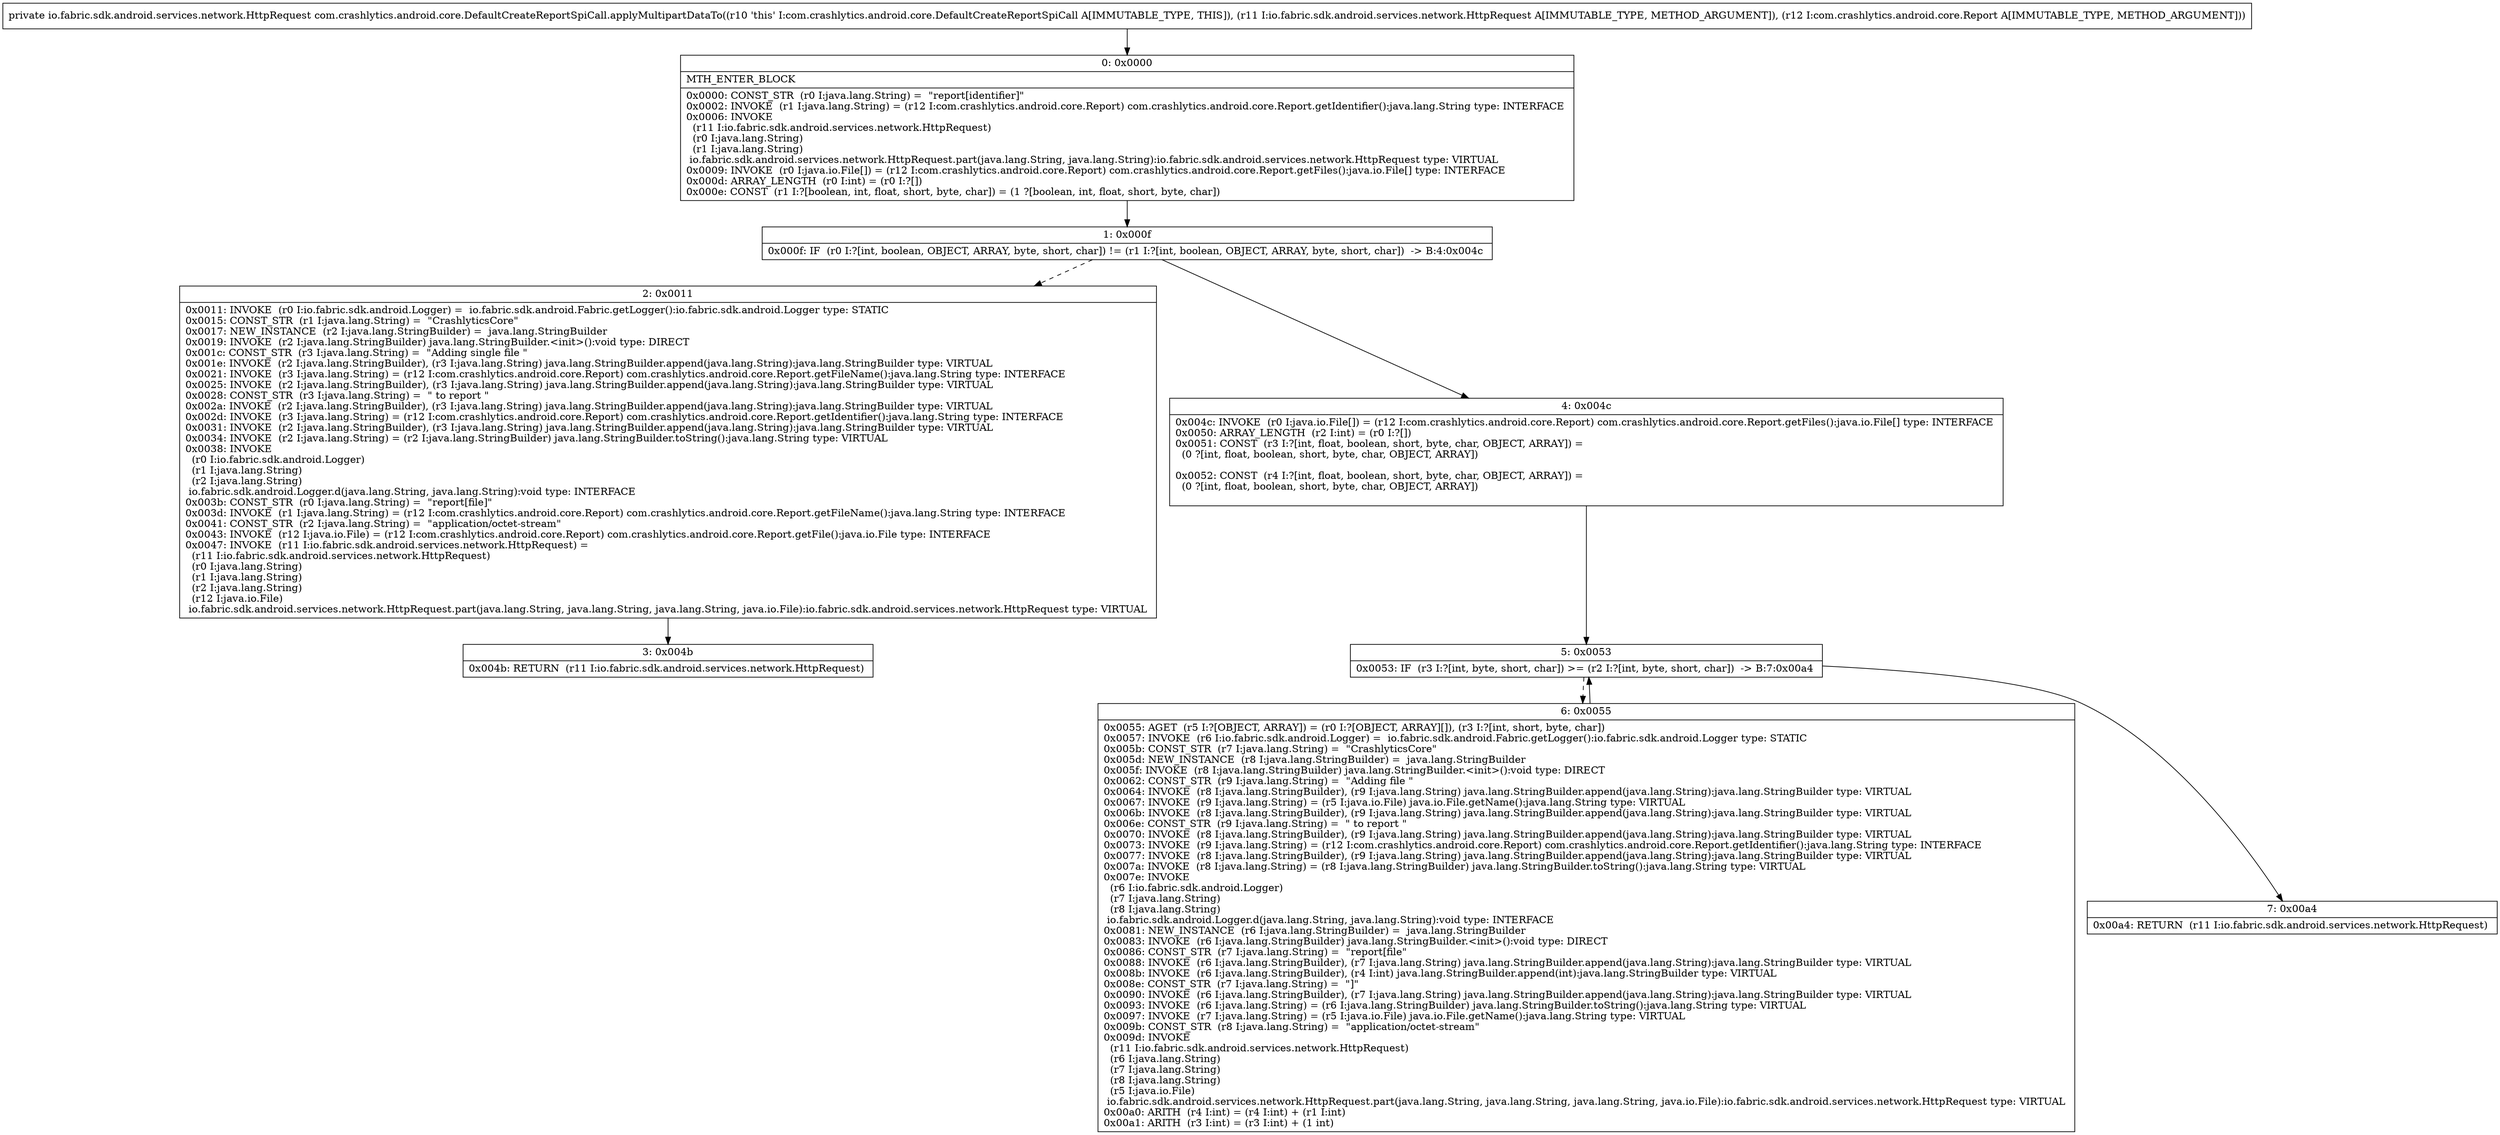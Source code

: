 digraph "CFG forcom.crashlytics.android.core.DefaultCreateReportSpiCall.applyMultipartDataTo(Lio\/fabric\/sdk\/android\/services\/network\/HttpRequest;Lcom\/crashlytics\/android\/core\/Report;)Lio\/fabric\/sdk\/android\/services\/network\/HttpRequest;" {
Node_0 [shape=record,label="{0\:\ 0x0000|MTH_ENTER_BLOCK\l|0x0000: CONST_STR  (r0 I:java.lang.String) =  \"report[identifier]\" \l0x0002: INVOKE  (r1 I:java.lang.String) = (r12 I:com.crashlytics.android.core.Report) com.crashlytics.android.core.Report.getIdentifier():java.lang.String type: INTERFACE \l0x0006: INVOKE  \l  (r11 I:io.fabric.sdk.android.services.network.HttpRequest)\l  (r0 I:java.lang.String)\l  (r1 I:java.lang.String)\l io.fabric.sdk.android.services.network.HttpRequest.part(java.lang.String, java.lang.String):io.fabric.sdk.android.services.network.HttpRequest type: VIRTUAL \l0x0009: INVOKE  (r0 I:java.io.File[]) = (r12 I:com.crashlytics.android.core.Report) com.crashlytics.android.core.Report.getFiles():java.io.File[] type: INTERFACE \l0x000d: ARRAY_LENGTH  (r0 I:int) = (r0 I:?[]) \l0x000e: CONST  (r1 I:?[boolean, int, float, short, byte, char]) = (1 ?[boolean, int, float, short, byte, char]) \l}"];
Node_1 [shape=record,label="{1\:\ 0x000f|0x000f: IF  (r0 I:?[int, boolean, OBJECT, ARRAY, byte, short, char]) != (r1 I:?[int, boolean, OBJECT, ARRAY, byte, short, char])  \-\> B:4:0x004c \l}"];
Node_2 [shape=record,label="{2\:\ 0x0011|0x0011: INVOKE  (r0 I:io.fabric.sdk.android.Logger) =  io.fabric.sdk.android.Fabric.getLogger():io.fabric.sdk.android.Logger type: STATIC \l0x0015: CONST_STR  (r1 I:java.lang.String) =  \"CrashlyticsCore\" \l0x0017: NEW_INSTANCE  (r2 I:java.lang.StringBuilder) =  java.lang.StringBuilder \l0x0019: INVOKE  (r2 I:java.lang.StringBuilder) java.lang.StringBuilder.\<init\>():void type: DIRECT \l0x001c: CONST_STR  (r3 I:java.lang.String) =  \"Adding single file \" \l0x001e: INVOKE  (r2 I:java.lang.StringBuilder), (r3 I:java.lang.String) java.lang.StringBuilder.append(java.lang.String):java.lang.StringBuilder type: VIRTUAL \l0x0021: INVOKE  (r3 I:java.lang.String) = (r12 I:com.crashlytics.android.core.Report) com.crashlytics.android.core.Report.getFileName():java.lang.String type: INTERFACE \l0x0025: INVOKE  (r2 I:java.lang.StringBuilder), (r3 I:java.lang.String) java.lang.StringBuilder.append(java.lang.String):java.lang.StringBuilder type: VIRTUAL \l0x0028: CONST_STR  (r3 I:java.lang.String) =  \" to report \" \l0x002a: INVOKE  (r2 I:java.lang.StringBuilder), (r3 I:java.lang.String) java.lang.StringBuilder.append(java.lang.String):java.lang.StringBuilder type: VIRTUAL \l0x002d: INVOKE  (r3 I:java.lang.String) = (r12 I:com.crashlytics.android.core.Report) com.crashlytics.android.core.Report.getIdentifier():java.lang.String type: INTERFACE \l0x0031: INVOKE  (r2 I:java.lang.StringBuilder), (r3 I:java.lang.String) java.lang.StringBuilder.append(java.lang.String):java.lang.StringBuilder type: VIRTUAL \l0x0034: INVOKE  (r2 I:java.lang.String) = (r2 I:java.lang.StringBuilder) java.lang.StringBuilder.toString():java.lang.String type: VIRTUAL \l0x0038: INVOKE  \l  (r0 I:io.fabric.sdk.android.Logger)\l  (r1 I:java.lang.String)\l  (r2 I:java.lang.String)\l io.fabric.sdk.android.Logger.d(java.lang.String, java.lang.String):void type: INTERFACE \l0x003b: CONST_STR  (r0 I:java.lang.String) =  \"report[file]\" \l0x003d: INVOKE  (r1 I:java.lang.String) = (r12 I:com.crashlytics.android.core.Report) com.crashlytics.android.core.Report.getFileName():java.lang.String type: INTERFACE \l0x0041: CONST_STR  (r2 I:java.lang.String) =  \"application\/octet\-stream\" \l0x0043: INVOKE  (r12 I:java.io.File) = (r12 I:com.crashlytics.android.core.Report) com.crashlytics.android.core.Report.getFile():java.io.File type: INTERFACE \l0x0047: INVOKE  (r11 I:io.fabric.sdk.android.services.network.HttpRequest) = \l  (r11 I:io.fabric.sdk.android.services.network.HttpRequest)\l  (r0 I:java.lang.String)\l  (r1 I:java.lang.String)\l  (r2 I:java.lang.String)\l  (r12 I:java.io.File)\l io.fabric.sdk.android.services.network.HttpRequest.part(java.lang.String, java.lang.String, java.lang.String, java.io.File):io.fabric.sdk.android.services.network.HttpRequest type: VIRTUAL \l}"];
Node_3 [shape=record,label="{3\:\ 0x004b|0x004b: RETURN  (r11 I:io.fabric.sdk.android.services.network.HttpRequest) \l}"];
Node_4 [shape=record,label="{4\:\ 0x004c|0x004c: INVOKE  (r0 I:java.io.File[]) = (r12 I:com.crashlytics.android.core.Report) com.crashlytics.android.core.Report.getFiles():java.io.File[] type: INTERFACE \l0x0050: ARRAY_LENGTH  (r2 I:int) = (r0 I:?[]) \l0x0051: CONST  (r3 I:?[int, float, boolean, short, byte, char, OBJECT, ARRAY]) = \l  (0 ?[int, float, boolean, short, byte, char, OBJECT, ARRAY])\l \l0x0052: CONST  (r4 I:?[int, float, boolean, short, byte, char, OBJECT, ARRAY]) = \l  (0 ?[int, float, boolean, short, byte, char, OBJECT, ARRAY])\l \l}"];
Node_5 [shape=record,label="{5\:\ 0x0053|0x0053: IF  (r3 I:?[int, byte, short, char]) \>= (r2 I:?[int, byte, short, char])  \-\> B:7:0x00a4 \l}"];
Node_6 [shape=record,label="{6\:\ 0x0055|0x0055: AGET  (r5 I:?[OBJECT, ARRAY]) = (r0 I:?[OBJECT, ARRAY][]), (r3 I:?[int, short, byte, char]) \l0x0057: INVOKE  (r6 I:io.fabric.sdk.android.Logger) =  io.fabric.sdk.android.Fabric.getLogger():io.fabric.sdk.android.Logger type: STATIC \l0x005b: CONST_STR  (r7 I:java.lang.String) =  \"CrashlyticsCore\" \l0x005d: NEW_INSTANCE  (r8 I:java.lang.StringBuilder) =  java.lang.StringBuilder \l0x005f: INVOKE  (r8 I:java.lang.StringBuilder) java.lang.StringBuilder.\<init\>():void type: DIRECT \l0x0062: CONST_STR  (r9 I:java.lang.String) =  \"Adding file \" \l0x0064: INVOKE  (r8 I:java.lang.StringBuilder), (r9 I:java.lang.String) java.lang.StringBuilder.append(java.lang.String):java.lang.StringBuilder type: VIRTUAL \l0x0067: INVOKE  (r9 I:java.lang.String) = (r5 I:java.io.File) java.io.File.getName():java.lang.String type: VIRTUAL \l0x006b: INVOKE  (r8 I:java.lang.StringBuilder), (r9 I:java.lang.String) java.lang.StringBuilder.append(java.lang.String):java.lang.StringBuilder type: VIRTUAL \l0x006e: CONST_STR  (r9 I:java.lang.String) =  \" to report \" \l0x0070: INVOKE  (r8 I:java.lang.StringBuilder), (r9 I:java.lang.String) java.lang.StringBuilder.append(java.lang.String):java.lang.StringBuilder type: VIRTUAL \l0x0073: INVOKE  (r9 I:java.lang.String) = (r12 I:com.crashlytics.android.core.Report) com.crashlytics.android.core.Report.getIdentifier():java.lang.String type: INTERFACE \l0x0077: INVOKE  (r8 I:java.lang.StringBuilder), (r9 I:java.lang.String) java.lang.StringBuilder.append(java.lang.String):java.lang.StringBuilder type: VIRTUAL \l0x007a: INVOKE  (r8 I:java.lang.String) = (r8 I:java.lang.StringBuilder) java.lang.StringBuilder.toString():java.lang.String type: VIRTUAL \l0x007e: INVOKE  \l  (r6 I:io.fabric.sdk.android.Logger)\l  (r7 I:java.lang.String)\l  (r8 I:java.lang.String)\l io.fabric.sdk.android.Logger.d(java.lang.String, java.lang.String):void type: INTERFACE \l0x0081: NEW_INSTANCE  (r6 I:java.lang.StringBuilder) =  java.lang.StringBuilder \l0x0083: INVOKE  (r6 I:java.lang.StringBuilder) java.lang.StringBuilder.\<init\>():void type: DIRECT \l0x0086: CONST_STR  (r7 I:java.lang.String) =  \"report[file\" \l0x0088: INVOKE  (r6 I:java.lang.StringBuilder), (r7 I:java.lang.String) java.lang.StringBuilder.append(java.lang.String):java.lang.StringBuilder type: VIRTUAL \l0x008b: INVOKE  (r6 I:java.lang.StringBuilder), (r4 I:int) java.lang.StringBuilder.append(int):java.lang.StringBuilder type: VIRTUAL \l0x008e: CONST_STR  (r7 I:java.lang.String) =  \"]\" \l0x0090: INVOKE  (r6 I:java.lang.StringBuilder), (r7 I:java.lang.String) java.lang.StringBuilder.append(java.lang.String):java.lang.StringBuilder type: VIRTUAL \l0x0093: INVOKE  (r6 I:java.lang.String) = (r6 I:java.lang.StringBuilder) java.lang.StringBuilder.toString():java.lang.String type: VIRTUAL \l0x0097: INVOKE  (r7 I:java.lang.String) = (r5 I:java.io.File) java.io.File.getName():java.lang.String type: VIRTUAL \l0x009b: CONST_STR  (r8 I:java.lang.String) =  \"application\/octet\-stream\" \l0x009d: INVOKE  \l  (r11 I:io.fabric.sdk.android.services.network.HttpRequest)\l  (r6 I:java.lang.String)\l  (r7 I:java.lang.String)\l  (r8 I:java.lang.String)\l  (r5 I:java.io.File)\l io.fabric.sdk.android.services.network.HttpRequest.part(java.lang.String, java.lang.String, java.lang.String, java.io.File):io.fabric.sdk.android.services.network.HttpRequest type: VIRTUAL \l0x00a0: ARITH  (r4 I:int) = (r4 I:int) + (r1 I:int) \l0x00a1: ARITH  (r3 I:int) = (r3 I:int) + (1 int) \l}"];
Node_7 [shape=record,label="{7\:\ 0x00a4|0x00a4: RETURN  (r11 I:io.fabric.sdk.android.services.network.HttpRequest) \l}"];
MethodNode[shape=record,label="{private io.fabric.sdk.android.services.network.HttpRequest com.crashlytics.android.core.DefaultCreateReportSpiCall.applyMultipartDataTo((r10 'this' I:com.crashlytics.android.core.DefaultCreateReportSpiCall A[IMMUTABLE_TYPE, THIS]), (r11 I:io.fabric.sdk.android.services.network.HttpRequest A[IMMUTABLE_TYPE, METHOD_ARGUMENT]), (r12 I:com.crashlytics.android.core.Report A[IMMUTABLE_TYPE, METHOD_ARGUMENT])) }"];
MethodNode -> Node_0;
Node_0 -> Node_1;
Node_1 -> Node_2[style=dashed];
Node_1 -> Node_4;
Node_2 -> Node_3;
Node_4 -> Node_5;
Node_5 -> Node_6[style=dashed];
Node_5 -> Node_7;
Node_6 -> Node_5;
}

